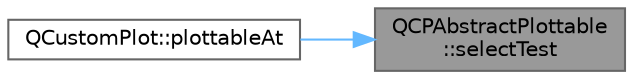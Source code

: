 digraph "QCPAbstractPlottable::selectTest"
{
 // LATEX_PDF_SIZE
  bgcolor="transparent";
  edge [fontname=Helvetica,fontsize=10,labelfontname=Helvetica,labelfontsize=10];
  node [fontname=Helvetica,fontsize=10,shape=box,height=0.2,width=0.4];
  rankdir="RL";
  Node1 [label="QCPAbstractPlottable\l::selectTest",height=0.2,width=0.4,color="gray40", fillcolor="grey60", style="filled", fontcolor="black",tooltip=" "];
  Node1 -> Node2 [dir="back",color="steelblue1",style="solid"];
  Node2 [label="QCustomPlot::plottableAt",height=0.2,width=0.4,color="grey40", fillcolor="white", style="filled",URL="$class_q_custom_plot.html#acddbbd8b16dd633f0d94e5a736fbd8cf",tooltip=" "];
}
